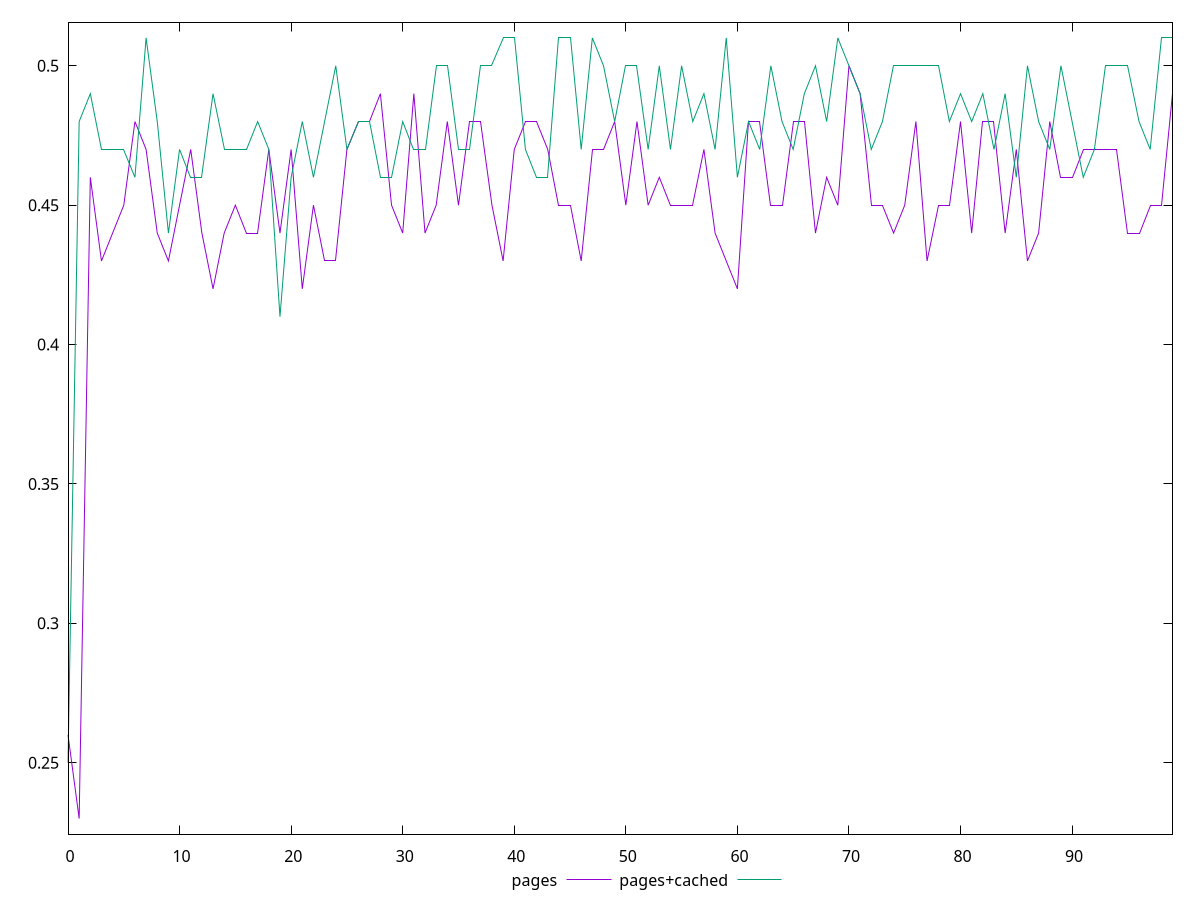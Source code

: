reset

$pages <<EOF
0 0.26
1 0.23
2 0.46
3 0.43
4 0.44
5 0.45
6 0.48
7 0.47
8 0.44
9 0.43
10 0.45
11 0.47
12 0.44
13 0.42
14 0.44
15 0.45
16 0.44
17 0.44
18 0.47
19 0.44
20 0.47
21 0.42
22 0.45
23 0.43
24 0.43
25 0.47
26 0.48
27 0.48
28 0.49
29 0.45
30 0.44
31 0.49
32 0.44
33 0.45
34 0.48
35 0.45
36 0.48
37 0.48
38 0.45
39 0.43
40 0.47
41 0.48
42 0.48
43 0.47
44 0.45
45 0.45
46 0.43
47 0.47
48 0.47
49 0.48
50 0.45
51 0.48
52 0.45
53 0.46
54 0.45
55 0.45
56 0.45
57 0.47
58 0.44
59 0.43
60 0.42
61 0.48
62 0.48
63 0.45
64 0.45
65 0.48
66 0.48
67 0.44
68 0.46
69 0.45
70 0.5
71 0.49
72 0.45
73 0.45
74 0.44
75 0.45
76 0.48
77 0.43
78 0.45
79 0.45
80 0.48
81 0.44
82 0.48
83 0.48
84 0.44
85 0.47
86 0.43
87 0.44
88 0.48
89 0.46
90 0.46
91 0.47
92 0.47
93 0.47
94 0.47
95 0.44
96 0.44
97 0.45
98 0.45
99 0.49
EOF

$pagesCached <<EOF
0 0.25
1 0.48
2 0.49
3 0.47
4 0.47
5 0.47
6 0.46
7 0.51
8 0.48
9 0.44
10 0.47
11 0.46
12 0.46
13 0.49
14 0.47
15 0.47
16 0.47
17 0.48
18 0.47
19 0.41
20 0.46
21 0.48
22 0.46
23 0.48
24 0.5
25 0.47
26 0.48
27 0.48
28 0.46
29 0.46
30 0.48
31 0.47
32 0.47
33 0.5
34 0.5
35 0.47
36 0.47
37 0.5
38 0.5
39 0.51
40 0.51
41 0.47
42 0.46
43 0.46
44 0.51
45 0.51
46 0.47
47 0.51
48 0.5
49 0.48
50 0.5
51 0.5
52 0.47
53 0.5
54 0.47
55 0.5
56 0.48
57 0.49
58 0.47
59 0.51
60 0.46
61 0.48
62 0.47
63 0.5
64 0.48
65 0.47
66 0.49
67 0.5
68 0.48
69 0.51
70 0.5
71 0.49
72 0.47
73 0.48
74 0.5
75 0.5
76 0.5
77 0.5
78 0.5
79 0.48
80 0.49
81 0.48
82 0.49
83 0.47
84 0.49
85 0.46
86 0.5
87 0.48
88 0.47
89 0.5
90 0.48
91 0.46
92 0.47
93 0.5
94 0.5
95 0.5
96 0.48
97 0.47
98 0.51
99 0.51
EOF

set key outside below
set xrange [0:99]
set yrange [0.22440000000000002:0.5156000000000001]
set trange [0.22440000000000002:0.5156000000000001]
set terminal svg size 640, 520 enhanced background rgb 'white'
set output "report_00023_2021-02-20T12:14:57.249Z/meta/score/comparison/line/0_vs_1.svg"

plot $pages title "pages" with line, \
     $pagesCached title "pages+cached" with line

reset
